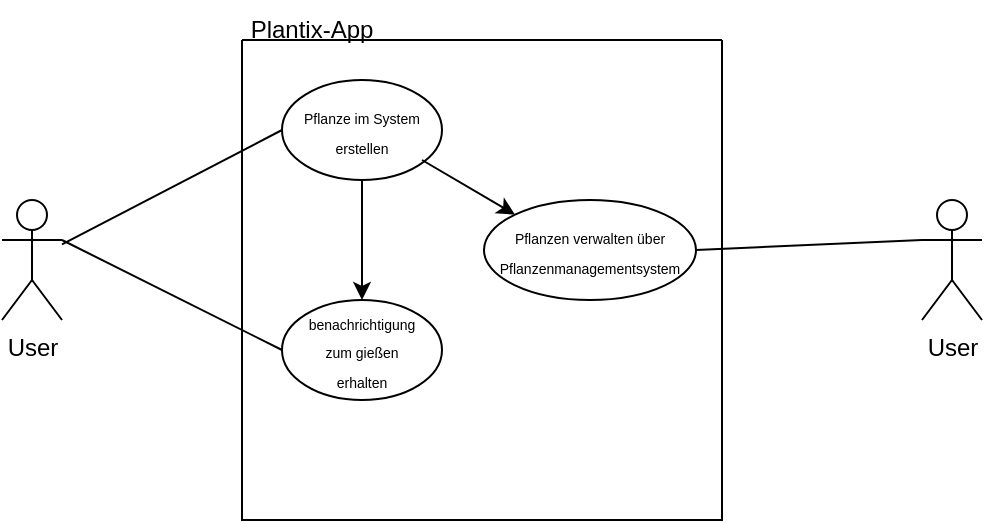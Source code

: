 <mxfile version="24.4.4" type="github">
  <diagram name="Page-1" id="b5b7bab2-c9e2-2cf4-8b2a-24fd1a2a6d21">
    <mxGraphModel dx="701" dy="358" grid="1" gridSize="10" guides="1" tooltips="1" connect="1" arrows="1" fold="1" page="1" pageScale="1" pageWidth="827" pageHeight="1169" background="none" math="0" shadow="0">
      <root>
        <mxCell id="0" />
        <mxCell id="1" parent="0" />
        <mxCell id="mrMH-_CJhcBoCDiGt5kd-1" value="User" style="shape=umlActor;verticalLabelPosition=bottom;verticalAlign=top;html=1;outlineConnect=0;" vertex="1" parent="1">
          <mxGeometry x="80" y="200" width="30" height="60" as="geometry" />
        </mxCell>
        <mxCell id="mrMH-_CJhcBoCDiGt5kd-2" value="" style="swimlane;startSize=0;" vertex="1" parent="1">
          <mxGeometry x="200" y="120" width="240" height="240" as="geometry" />
        </mxCell>
        <mxCell id="mrMH-_CJhcBoCDiGt5kd-3" value="" style="ellipse;whiteSpace=wrap;html=1;" vertex="1" parent="mrMH-_CJhcBoCDiGt5kd-2">
          <mxGeometry x="20" y="20" width="80" height="50" as="geometry" />
        </mxCell>
        <mxCell id="mrMH-_CJhcBoCDiGt5kd-6" value="&lt;font style=&quot;font-size: 7px;&quot;&gt;Pflanze im System erstellen&lt;br&gt;&lt;/font&gt;" style="text;html=1;align=center;verticalAlign=middle;whiteSpace=wrap;rounded=0;" vertex="1" parent="mrMH-_CJhcBoCDiGt5kd-2">
          <mxGeometry x="30" y="30" width="60" height="30" as="geometry" />
        </mxCell>
        <mxCell id="mrMH-_CJhcBoCDiGt5kd-10" value="" style="ellipse;whiteSpace=wrap;html=1;" vertex="1" parent="mrMH-_CJhcBoCDiGt5kd-2">
          <mxGeometry x="20" y="130" width="80" height="50" as="geometry" />
        </mxCell>
        <mxCell id="mrMH-_CJhcBoCDiGt5kd-11" value="&lt;font style=&quot;font-size: 7px;&quot;&gt;benachrichtigung zum gießen erhalten&lt;/font&gt;" style="text;html=1;align=center;verticalAlign=middle;whiteSpace=wrap;rounded=0;" vertex="1" parent="mrMH-_CJhcBoCDiGt5kd-2">
          <mxGeometry x="30" y="140" width="60" height="30" as="geometry" />
        </mxCell>
        <mxCell id="mrMH-_CJhcBoCDiGt5kd-12" value="" style="endArrow=classic;html=1;rounded=0;entryX=0.5;entryY=0;entryDx=0;entryDy=0;exitX=0.5;exitY=1;exitDx=0;exitDy=0;" edge="1" parent="mrMH-_CJhcBoCDiGt5kd-2" source="mrMH-_CJhcBoCDiGt5kd-3" target="mrMH-_CJhcBoCDiGt5kd-10">
          <mxGeometry width="50" height="50" relative="1" as="geometry">
            <mxPoint x="30" y="120" as="sourcePoint" />
            <mxPoint x="80" y="70" as="targetPoint" />
          </mxGeometry>
        </mxCell>
        <mxCell id="mrMH-_CJhcBoCDiGt5kd-15" value="" style="ellipse;whiteSpace=wrap;html=1;" vertex="1" parent="mrMH-_CJhcBoCDiGt5kd-2">
          <mxGeometry x="121" y="80" width="106" height="50" as="geometry" />
        </mxCell>
        <mxCell id="mrMH-_CJhcBoCDiGt5kd-16" value="&lt;font style=&quot;font-size: 7px;&quot;&gt;Pflanzen verwalten über Pflanzenmanagementsystem&lt;/font&gt;" style="text;html=1;align=center;verticalAlign=middle;whiteSpace=wrap;rounded=0;" vertex="1" parent="mrMH-_CJhcBoCDiGt5kd-2">
          <mxGeometry x="144" y="90" width="60" height="30" as="geometry" />
        </mxCell>
        <mxCell id="mrMH-_CJhcBoCDiGt5kd-18" value="" style="endArrow=classic;html=1;rounded=0;entryX=0;entryY=0;entryDx=0;entryDy=0;exitX=0.5;exitY=1;exitDx=0;exitDy=0;" edge="1" parent="mrMH-_CJhcBoCDiGt5kd-2" target="mrMH-_CJhcBoCDiGt5kd-15">
          <mxGeometry width="50" height="50" relative="1" as="geometry">
            <mxPoint x="90" y="60" as="sourcePoint" />
            <mxPoint x="90" y="120" as="targetPoint" />
          </mxGeometry>
        </mxCell>
        <mxCell id="mrMH-_CJhcBoCDiGt5kd-4" value="Plantix-App" style="text;html=1;align=center;verticalAlign=middle;whiteSpace=wrap;rounded=0;" vertex="1" parent="1">
          <mxGeometry x="180" y="100" width="110" height="30" as="geometry" />
        </mxCell>
        <mxCell id="mrMH-_CJhcBoCDiGt5kd-5" value="" style="endArrow=none;html=1;rounded=0;entryX=0;entryY=0.5;entryDx=0;entryDy=0;" edge="1" parent="1" source="mrMH-_CJhcBoCDiGt5kd-1" target="mrMH-_CJhcBoCDiGt5kd-3">
          <mxGeometry width="50" height="50" relative="1" as="geometry">
            <mxPoint x="120" y="230" as="sourcePoint" />
            <mxPoint x="200" y="140" as="targetPoint" />
          </mxGeometry>
        </mxCell>
        <mxCell id="mrMH-_CJhcBoCDiGt5kd-13" value="" style="endArrow=none;html=1;rounded=0;entryX=0;entryY=0.5;entryDx=0;entryDy=0;" edge="1" parent="1" target="mrMH-_CJhcBoCDiGt5kd-10">
          <mxGeometry width="50" height="50" relative="1" as="geometry">
            <mxPoint x="110" y="220" as="sourcePoint" />
            <mxPoint x="220" y="270" as="targetPoint" />
          </mxGeometry>
        </mxCell>
        <mxCell id="mrMH-_CJhcBoCDiGt5kd-14" value="User" style="shape=umlActor;verticalLabelPosition=bottom;verticalAlign=top;html=1;outlineConnect=0;" vertex="1" parent="1">
          <mxGeometry x="540" y="200" width="30" height="60" as="geometry" />
        </mxCell>
        <mxCell id="mrMH-_CJhcBoCDiGt5kd-17" value="" style="endArrow=none;html=1;rounded=0;entryX=0;entryY=0.5;entryDx=0;entryDy=0;exitX=1;exitY=0.5;exitDx=0;exitDy=0;" edge="1" parent="1" source="mrMH-_CJhcBoCDiGt5kd-15">
          <mxGeometry width="50" height="50" relative="1" as="geometry">
            <mxPoint x="430" y="277" as="sourcePoint" />
            <mxPoint x="540" y="220" as="targetPoint" />
          </mxGeometry>
        </mxCell>
      </root>
    </mxGraphModel>
  </diagram>
</mxfile>
